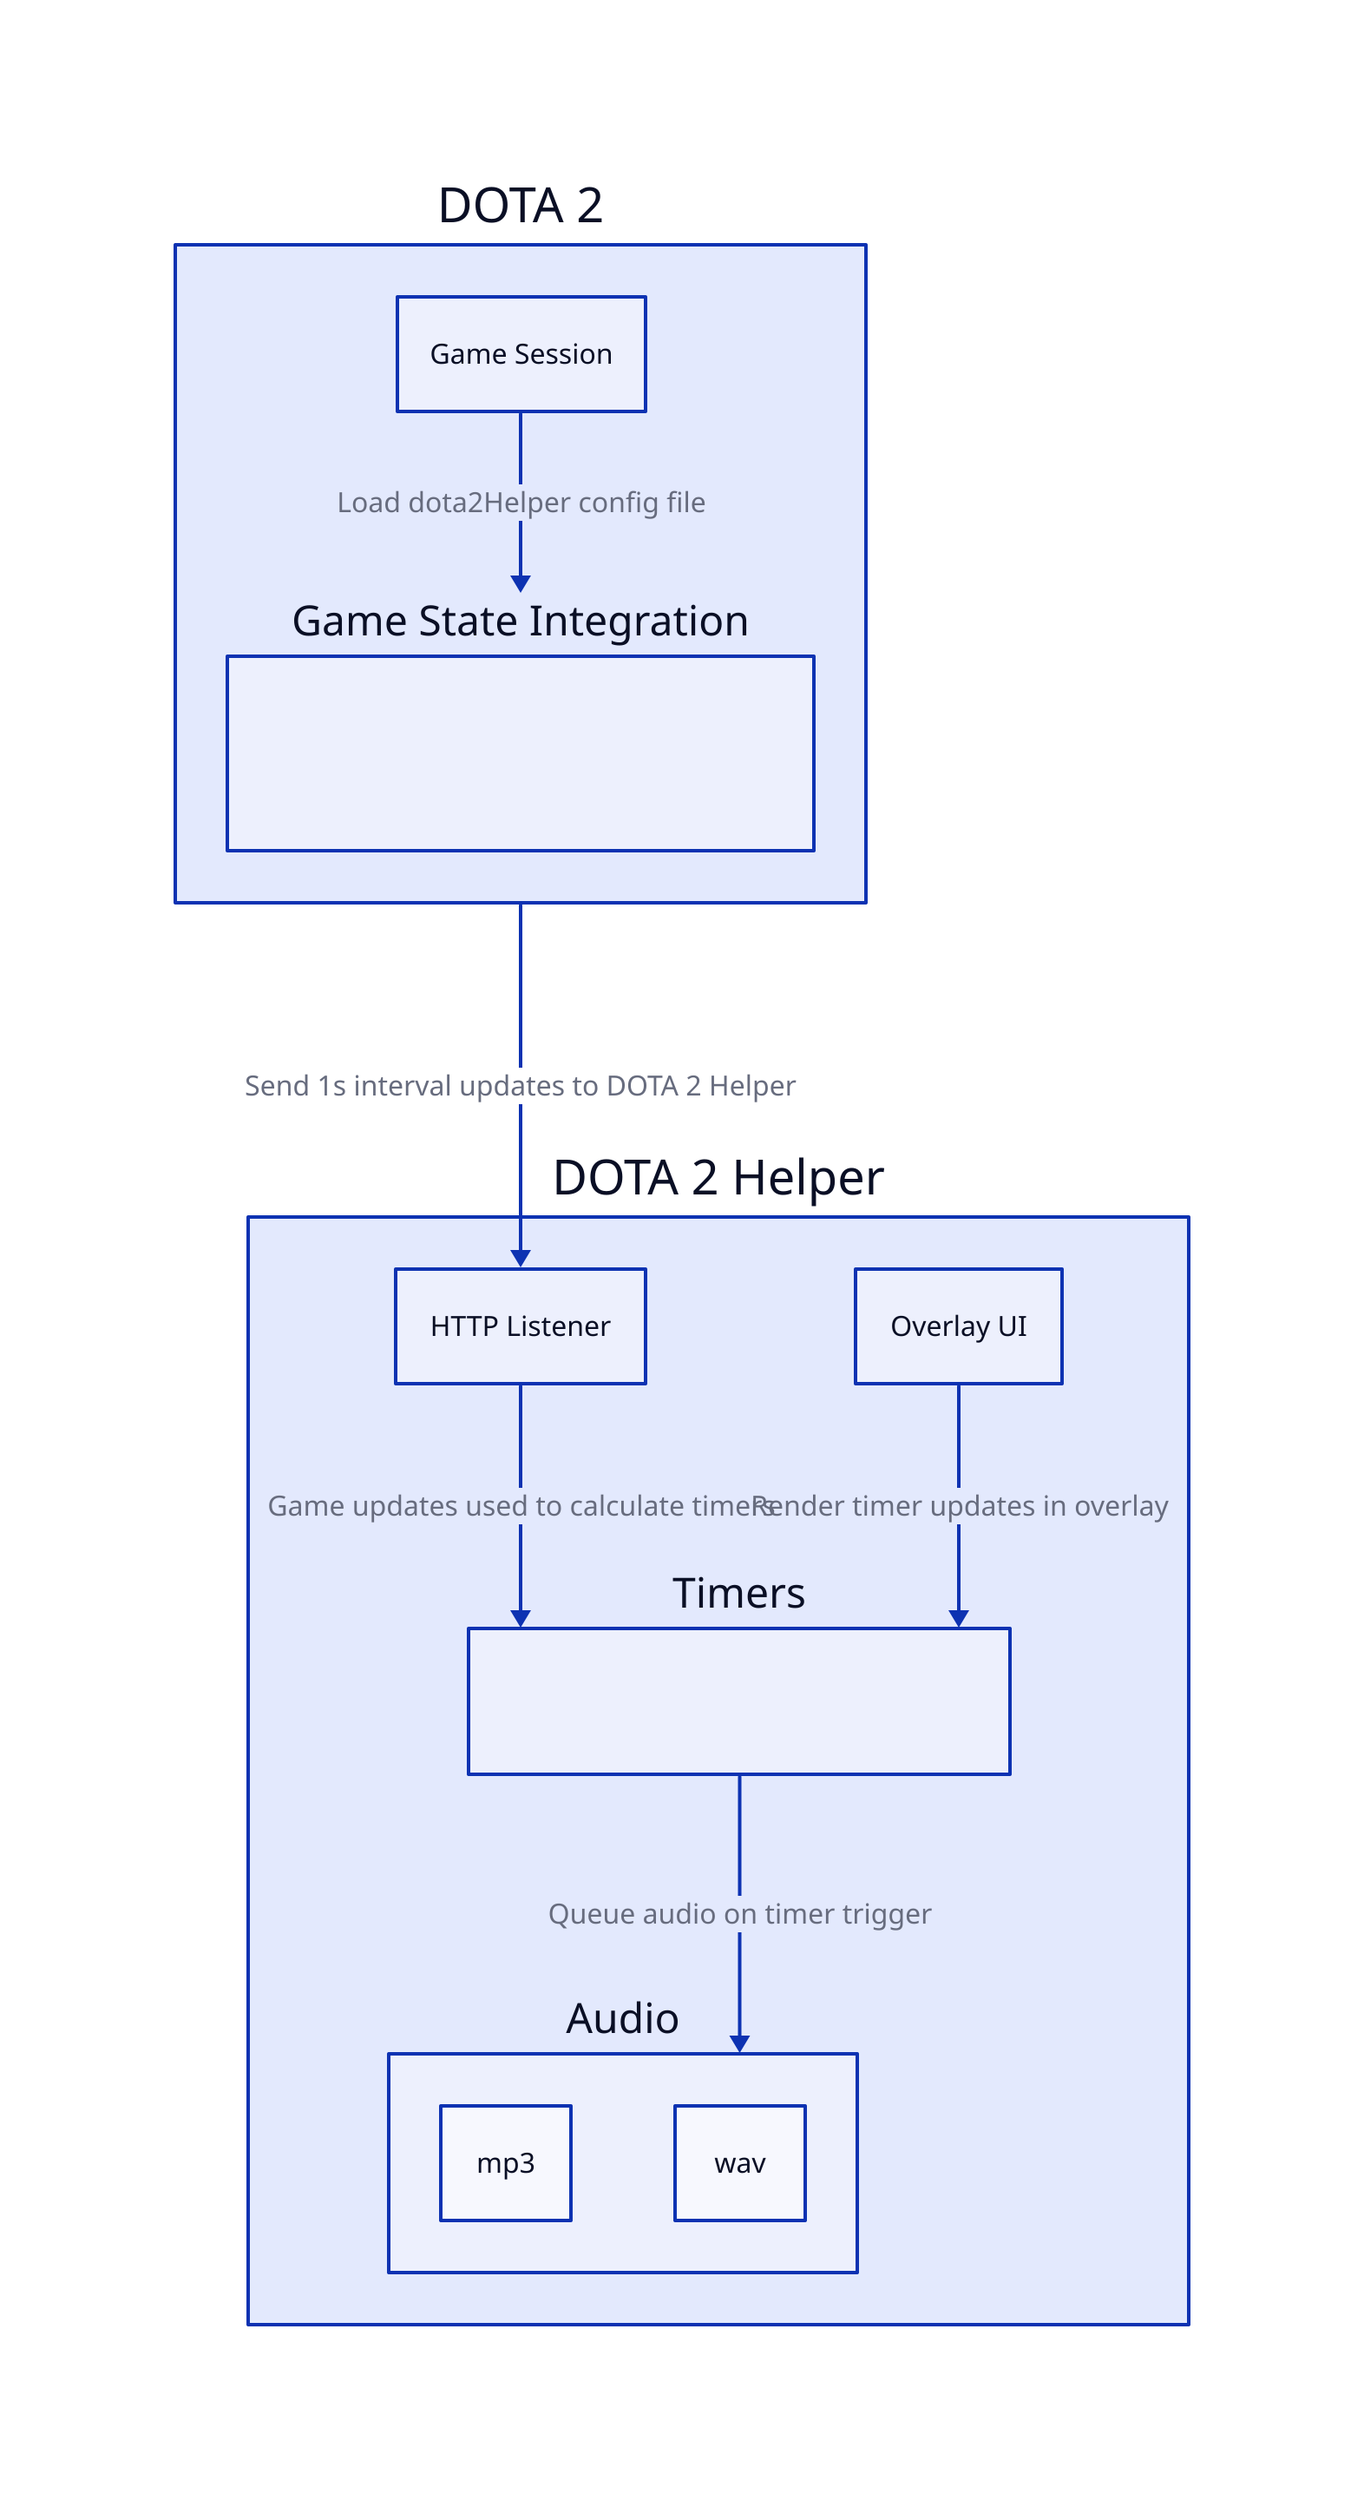 dota2helper: "DOTA 2 Helper" {
    httpListener: "HTTP Listener"
    timers: "Timers" {
      explanation: |md
        Users configured timers
      |
    }
    audio: "Audio" {
      mp3
      wav
    }
    overlay: "Overlay UI"
  }
  
  dota2: "DOTA 2" {
    game: "Game Session"
    gsi: "Game State Integration" {
      explanation: |md
        - gamestate_integration_d2helper.cfg
        - other_integration.cfg
      |
    }
  }
  
  dota2.game -> dota2.gsi: "Load dota2Helper config file"
  dota2 -> dota2Helper.httpListener: "Send 1s interval updates to DOTA 2 Helper"
  dota2helper.httpListener -> dota2helper.timers: "Game updates used to calculate timers"
  dota2helper.overlay -> dota2helper.timers: "Render timer updates in overlay"
  dota2helper.timers -> dota2helper.audio: "Queue audio on timer trigger"
  